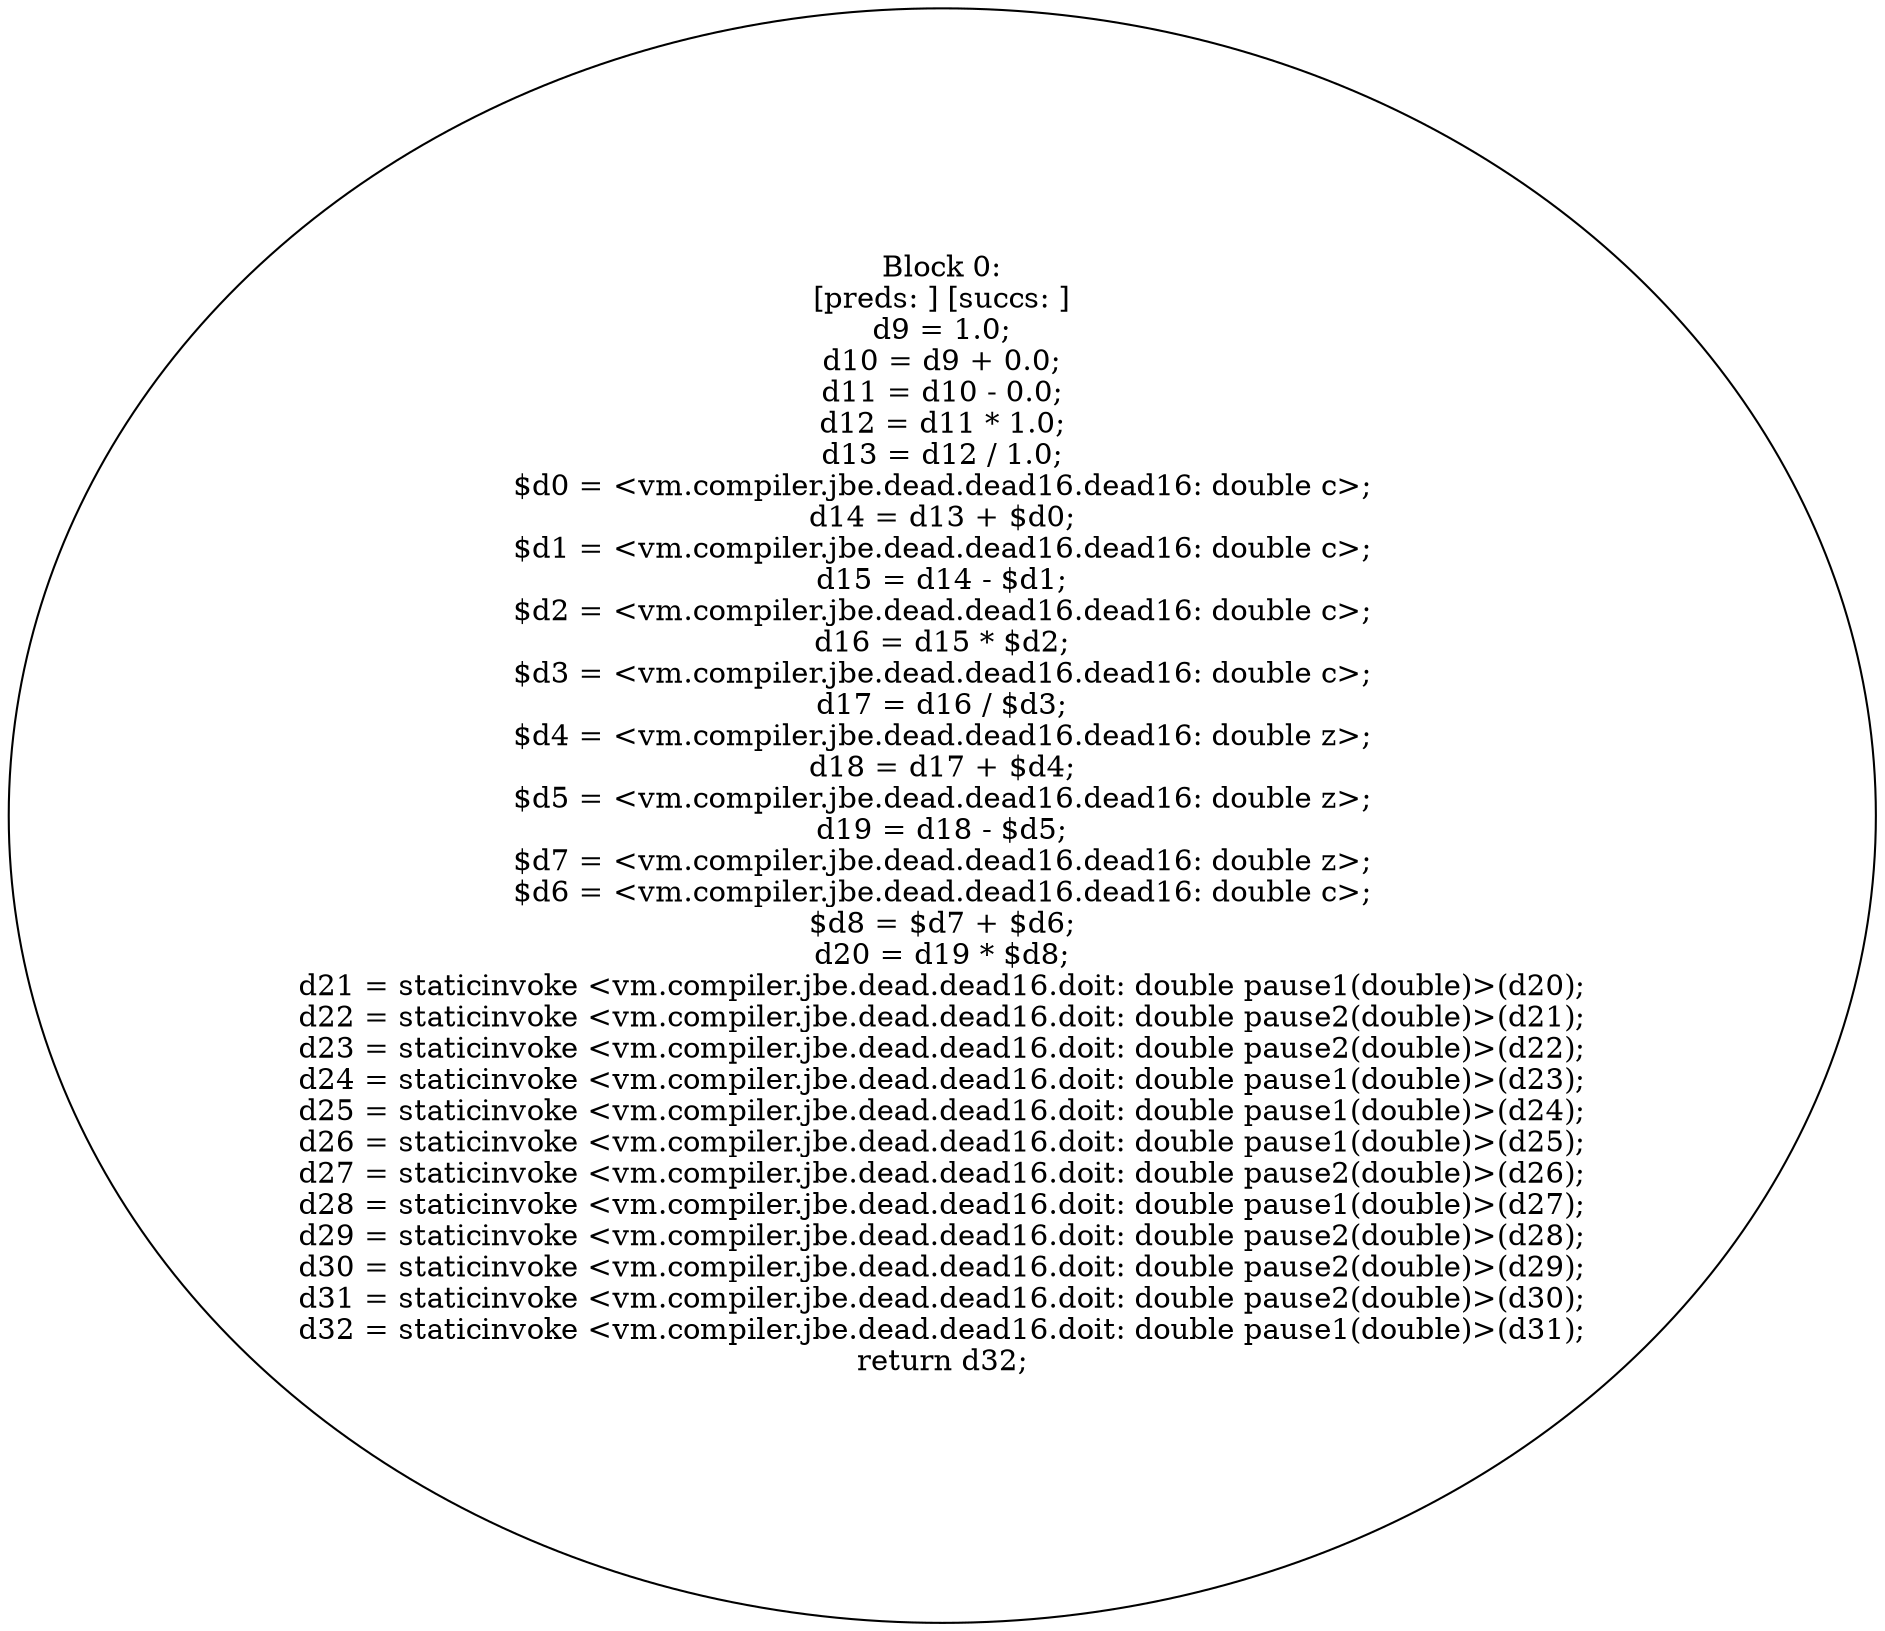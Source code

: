 digraph "unitGraph" {
    "Block 0:
[preds: ] [succs: ]
d9 = 1.0;
d10 = d9 + 0.0;
d11 = d10 - 0.0;
d12 = d11 * 1.0;
d13 = d12 / 1.0;
$d0 = <vm.compiler.jbe.dead.dead16.dead16: double c>;
d14 = d13 + $d0;
$d1 = <vm.compiler.jbe.dead.dead16.dead16: double c>;
d15 = d14 - $d1;
$d2 = <vm.compiler.jbe.dead.dead16.dead16: double c>;
d16 = d15 * $d2;
$d3 = <vm.compiler.jbe.dead.dead16.dead16: double c>;
d17 = d16 / $d3;
$d4 = <vm.compiler.jbe.dead.dead16.dead16: double z>;
d18 = d17 + $d4;
$d5 = <vm.compiler.jbe.dead.dead16.dead16: double z>;
d19 = d18 - $d5;
$d7 = <vm.compiler.jbe.dead.dead16.dead16: double z>;
$d6 = <vm.compiler.jbe.dead.dead16.dead16: double c>;
$d8 = $d7 + $d6;
d20 = d19 * $d8;
d21 = staticinvoke <vm.compiler.jbe.dead.dead16.doit: double pause1(double)>(d20);
d22 = staticinvoke <vm.compiler.jbe.dead.dead16.doit: double pause2(double)>(d21);
d23 = staticinvoke <vm.compiler.jbe.dead.dead16.doit: double pause2(double)>(d22);
d24 = staticinvoke <vm.compiler.jbe.dead.dead16.doit: double pause1(double)>(d23);
d25 = staticinvoke <vm.compiler.jbe.dead.dead16.doit: double pause1(double)>(d24);
d26 = staticinvoke <vm.compiler.jbe.dead.dead16.doit: double pause1(double)>(d25);
d27 = staticinvoke <vm.compiler.jbe.dead.dead16.doit: double pause2(double)>(d26);
d28 = staticinvoke <vm.compiler.jbe.dead.dead16.doit: double pause1(double)>(d27);
d29 = staticinvoke <vm.compiler.jbe.dead.dead16.doit: double pause2(double)>(d28);
d30 = staticinvoke <vm.compiler.jbe.dead.dead16.doit: double pause2(double)>(d29);
d31 = staticinvoke <vm.compiler.jbe.dead.dead16.doit: double pause2(double)>(d30);
d32 = staticinvoke <vm.compiler.jbe.dead.dead16.doit: double pause1(double)>(d31);
return d32;
"
}
